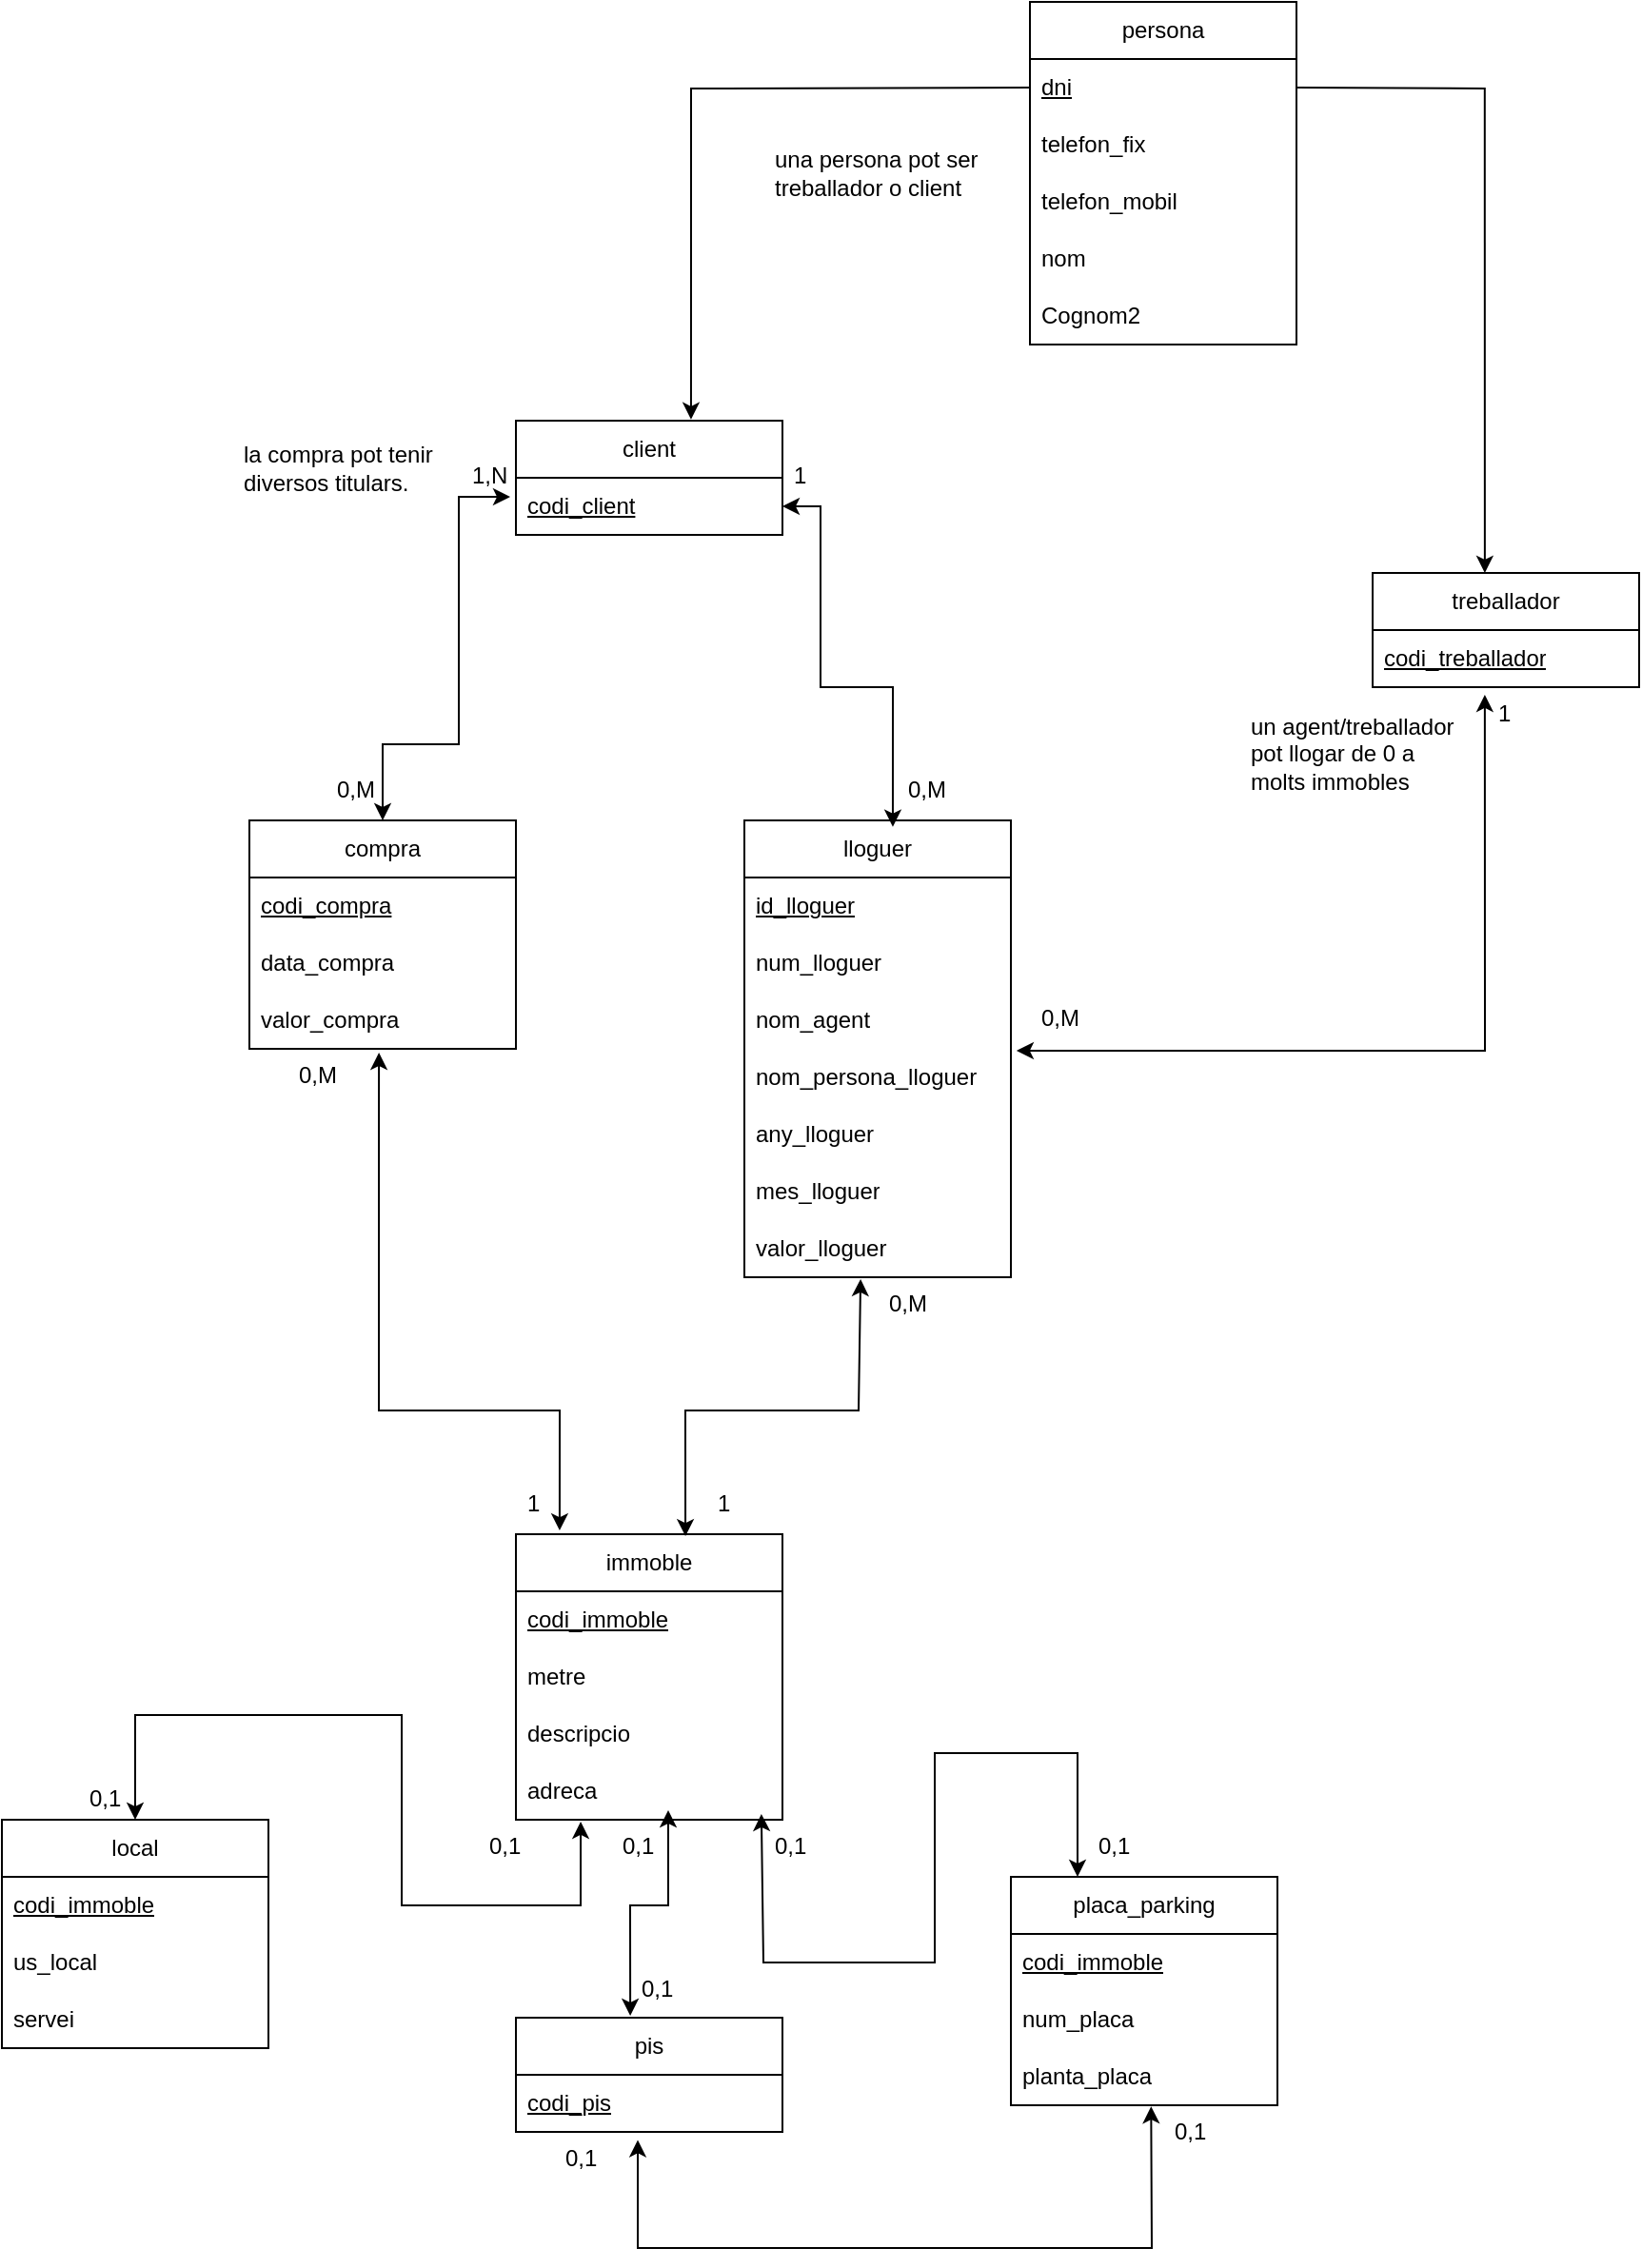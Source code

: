 <mxfile version="24.7.17">
  <diagram name="Pàgina-1" id="SRd085F0_NReQPcWsws4">
    <mxGraphModel dx="2185" dy="711" grid="1" gridSize="10" guides="1" tooltips="1" connect="1" arrows="1" fold="1" page="1" pageScale="1" pageWidth="827" pageHeight="1169" math="0" shadow="0">
      <root>
        <mxCell id="0" />
        <mxCell id="1" parent="0" />
        <mxCell id="tAQXnPftDMbQxo3-cld4-1" value="client" style="swimlane;fontStyle=0;childLayout=stackLayout;horizontal=1;startSize=30;horizontalStack=0;resizeParent=1;resizeParentMax=0;resizeLast=0;collapsible=1;marginBottom=0;whiteSpace=wrap;html=1;" parent="1" vertex="1">
          <mxGeometry x="60" y="270" width="140" height="60" as="geometry" />
        </mxCell>
        <mxCell id="tAQXnPftDMbQxo3-cld4-14" value="&lt;u&gt;codi_client&lt;/u&gt;" style="text;strokeColor=none;fillColor=none;align=left;verticalAlign=middle;spacingLeft=4;spacingRight=4;overflow=hidden;points=[[0,0.5],[1,0.5]];portConstraint=eastwest;rotatable=0;whiteSpace=wrap;html=1;" parent="tAQXnPftDMbQxo3-cld4-1" vertex="1">
          <mxGeometry y="30" width="140" height="30" as="geometry" />
        </mxCell>
        <mxCell id="tAQXnPftDMbQxo3-cld4-7" value="treballador" style="swimlane;fontStyle=0;childLayout=stackLayout;horizontal=1;startSize=30;horizontalStack=0;resizeParent=1;resizeParentMax=0;resizeLast=0;collapsible=1;marginBottom=0;whiteSpace=wrap;html=1;" parent="1" vertex="1">
          <mxGeometry x="510" y="350" width="140" height="60" as="geometry" />
        </mxCell>
        <mxCell id="tAQXnPftDMbQxo3-cld4-8" value="&lt;u&gt;codi_treballador&lt;/u&gt;" style="text;strokeColor=none;fillColor=none;align=left;verticalAlign=middle;spacingLeft=4;spacingRight=4;overflow=hidden;points=[[0,0.5],[1,0.5]];portConstraint=eastwest;rotatable=0;whiteSpace=wrap;html=1;" parent="tAQXnPftDMbQxo3-cld4-7" vertex="1">
          <mxGeometry y="30" width="140" height="30" as="geometry" />
        </mxCell>
        <mxCell id="tAQXnPftDMbQxo3-cld4-15" value="immoble" style="swimlane;fontStyle=0;childLayout=stackLayout;horizontal=1;startSize=30;horizontalStack=0;resizeParent=1;resizeParentMax=0;resizeLast=0;collapsible=1;marginBottom=0;whiteSpace=wrap;html=1;" parent="1" vertex="1">
          <mxGeometry x="60" y="855" width="140" height="150" as="geometry" />
        </mxCell>
        <mxCell id="tAQXnPftDMbQxo3-cld4-16" value="&lt;u&gt;codi_immoble&lt;/u&gt;" style="text;strokeColor=none;fillColor=none;align=left;verticalAlign=middle;spacingLeft=4;spacingRight=4;overflow=hidden;points=[[0,0.5],[1,0.5]];portConstraint=eastwest;rotatable=0;whiteSpace=wrap;html=1;" parent="tAQXnPftDMbQxo3-cld4-15" vertex="1">
          <mxGeometry y="30" width="140" height="30" as="geometry" />
        </mxCell>
        <mxCell id="tAQXnPftDMbQxo3-cld4-17" value="metre" style="text;strokeColor=none;fillColor=none;align=left;verticalAlign=middle;spacingLeft=4;spacingRight=4;overflow=hidden;points=[[0,0.5],[1,0.5]];portConstraint=eastwest;rotatable=0;whiteSpace=wrap;html=1;" parent="tAQXnPftDMbQxo3-cld4-15" vertex="1">
          <mxGeometry y="60" width="140" height="30" as="geometry" />
        </mxCell>
        <mxCell id="tAQXnPftDMbQxo3-cld4-18" value="descripcio" style="text;strokeColor=none;fillColor=none;align=left;verticalAlign=middle;spacingLeft=4;spacingRight=4;overflow=hidden;points=[[0,0.5],[1,0.5]];portConstraint=eastwest;rotatable=0;whiteSpace=wrap;html=1;" parent="tAQXnPftDMbQxo3-cld4-15" vertex="1">
          <mxGeometry y="90" width="140" height="30" as="geometry" />
        </mxCell>
        <mxCell id="tAQXnPftDMbQxo3-cld4-19" value="adreca" style="text;strokeColor=none;fillColor=none;align=left;verticalAlign=middle;spacingLeft=4;spacingRight=4;overflow=hidden;points=[[0,0.5],[1,0.5]];portConstraint=eastwest;rotatable=0;whiteSpace=wrap;html=1;" parent="tAQXnPftDMbQxo3-cld4-15" vertex="1">
          <mxGeometry y="120" width="140" height="30" as="geometry" />
        </mxCell>
        <mxCell id="tAQXnPftDMbQxo3-cld4-22" value="pis" style="swimlane;fontStyle=0;childLayout=stackLayout;horizontal=1;startSize=30;horizontalStack=0;resizeParent=1;resizeParentMax=0;resizeLast=0;collapsible=1;marginBottom=0;whiteSpace=wrap;html=1;" parent="1" vertex="1">
          <mxGeometry x="60" y="1109" width="140" height="60" as="geometry" />
        </mxCell>
        <mxCell id="tAQXnPftDMbQxo3-cld4-23" value="&lt;u&gt;codi_pis&lt;/u&gt;" style="text;strokeColor=none;fillColor=none;align=left;verticalAlign=middle;spacingLeft=4;spacingRight=4;overflow=hidden;points=[[0,0.5],[1,0.5]];portConstraint=eastwest;rotatable=0;whiteSpace=wrap;html=1;" parent="tAQXnPftDMbQxo3-cld4-22" vertex="1">
          <mxGeometry y="30" width="140" height="30" as="geometry" />
        </mxCell>
        <mxCell id="tAQXnPftDMbQxo3-cld4-27" value="local" style="swimlane;fontStyle=0;childLayout=stackLayout;horizontal=1;startSize=30;horizontalStack=0;resizeParent=1;resizeParentMax=0;resizeLast=0;collapsible=1;marginBottom=0;whiteSpace=wrap;html=1;" parent="1" vertex="1">
          <mxGeometry x="-210" y="1005" width="140" height="120" as="geometry" />
        </mxCell>
        <mxCell id="eBgOaKsO6VGSohHFR5Lq-27" value="&lt;u&gt;codi_immoble&lt;/u&gt;" style="text;strokeColor=none;fillColor=none;align=left;verticalAlign=middle;spacingLeft=4;spacingRight=4;overflow=hidden;points=[[0,0.5],[1,0.5]];portConstraint=eastwest;rotatable=0;whiteSpace=wrap;html=1;" vertex="1" parent="tAQXnPftDMbQxo3-cld4-27">
          <mxGeometry y="30" width="140" height="30" as="geometry" />
        </mxCell>
        <mxCell id="tAQXnPftDMbQxo3-cld4-29" value="us_local" style="text;strokeColor=none;fillColor=none;align=left;verticalAlign=middle;spacingLeft=4;spacingRight=4;overflow=hidden;points=[[0,0.5],[1,0.5]];portConstraint=eastwest;rotatable=0;whiteSpace=wrap;html=1;" parent="tAQXnPftDMbQxo3-cld4-27" vertex="1">
          <mxGeometry y="60" width="140" height="30" as="geometry" />
        </mxCell>
        <mxCell id="tAQXnPftDMbQxo3-cld4-28" value="servei" style="text;strokeColor=none;fillColor=none;align=left;verticalAlign=middle;spacingLeft=4;spacingRight=4;overflow=hidden;points=[[0,0.5],[1,0.5]];portConstraint=eastwest;rotatable=0;whiteSpace=wrap;html=1;" parent="tAQXnPftDMbQxo3-cld4-27" vertex="1">
          <mxGeometry y="90" width="140" height="30" as="geometry" />
        </mxCell>
        <mxCell id="tAQXnPftDMbQxo3-cld4-30" value="placa_parking" style="swimlane;fontStyle=0;childLayout=stackLayout;horizontal=1;startSize=30;horizontalStack=0;resizeParent=1;resizeParentMax=0;resizeLast=0;collapsible=1;marginBottom=0;whiteSpace=wrap;html=1;" parent="1" vertex="1">
          <mxGeometry x="320" y="1035" width="140" height="120" as="geometry" />
        </mxCell>
        <mxCell id="eBgOaKsO6VGSohHFR5Lq-29" value="&lt;u&gt;codi_immoble&lt;/u&gt;" style="text;strokeColor=none;fillColor=none;align=left;verticalAlign=middle;spacingLeft=4;spacingRight=4;overflow=hidden;points=[[0,0.5],[1,0.5]];portConstraint=eastwest;rotatable=0;whiteSpace=wrap;html=1;" vertex="1" parent="tAQXnPftDMbQxo3-cld4-30">
          <mxGeometry y="30" width="140" height="30" as="geometry" />
        </mxCell>
        <mxCell id="tAQXnPftDMbQxo3-cld4-31" value="num_placa" style="text;strokeColor=none;fillColor=none;align=left;verticalAlign=middle;spacingLeft=4;spacingRight=4;overflow=hidden;points=[[0,0.5],[1,0.5]];portConstraint=eastwest;rotatable=0;whiteSpace=wrap;html=1;" parent="tAQXnPftDMbQxo3-cld4-30" vertex="1">
          <mxGeometry y="60" width="140" height="30" as="geometry" />
        </mxCell>
        <mxCell id="tAQXnPftDMbQxo3-cld4-32" value="planta_placa" style="text;strokeColor=none;fillColor=none;align=left;verticalAlign=middle;spacingLeft=4;spacingRight=4;overflow=hidden;points=[[0,0.5],[1,0.5]];portConstraint=eastwest;rotatable=0;whiteSpace=wrap;html=1;" parent="tAQXnPftDMbQxo3-cld4-30" vertex="1">
          <mxGeometry y="90" width="140" height="30" as="geometry" />
        </mxCell>
        <mxCell id="tAQXnPftDMbQxo3-cld4-34" value="compra" style="swimlane;fontStyle=0;childLayout=stackLayout;horizontal=1;startSize=30;horizontalStack=0;resizeParent=1;resizeParentMax=0;resizeLast=0;collapsible=1;marginBottom=0;whiteSpace=wrap;html=1;" parent="1" vertex="1">
          <mxGeometry x="-80" y="480" width="140" height="120" as="geometry" />
        </mxCell>
        <mxCell id="tAQXnPftDMbQxo3-cld4-35" value="&lt;u&gt;codi_compra&lt;/u&gt;" style="text;strokeColor=none;fillColor=none;align=left;verticalAlign=middle;spacingLeft=4;spacingRight=4;overflow=hidden;points=[[0,0.5],[1,0.5]];portConstraint=eastwest;rotatable=0;whiteSpace=wrap;html=1;" parent="tAQXnPftDMbQxo3-cld4-34" vertex="1">
          <mxGeometry y="30" width="140" height="30" as="geometry" />
        </mxCell>
        <mxCell id="tAQXnPftDMbQxo3-cld4-37" value="data_compra" style="text;strokeColor=none;fillColor=none;align=left;verticalAlign=middle;spacingLeft=4;spacingRight=4;overflow=hidden;points=[[0,0.5],[1,0.5]];portConstraint=eastwest;rotatable=0;whiteSpace=wrap;html=1;" parent="tAQXnPftDMbQxo3-cld4-34" vertex="1">
          <mxGeometry y="60" width="140" height="30" as="geometry" />
        </mxCell>
        <mxCell id="tAQXnPftDMbQxo3-cld4-36" value="valor_compra" style="text;strokeColor=none;fillColor=none;align=left;verticalAlign=middle;spacingLeft=4;spacingRight=4;overflow=hidden;points=[[0,0.5],[1,0.5]];portConstraint=eastwest;rotatable=0;whiteSpace=wrap;html=1;" parent="tAQXnPftDMbQxo3-cld4-34" vertex="1">
          <mxGeometry y="90" width="140" height="30" as="geometry" />
        </mxCell>
        <mxCell id="tAQXnPftDMbQxo3-cld4-38" value="lloguer" style="swimlane;fontStyle=0;childLayout=stackLayout;horizontal=1;startSize=30;horizontalStack=0;resizeParent=1;resizeParentMax=0;resizeLast=0;collapsible=1;marginBottom=0;whiteSpace=wrap;html=1;" parent="1" vertex="1">
          <mxGeometry x="180" y="480" width="140" height="240" as="geometry" />
        </mxCell>
        <mxCell id="eBgOaKsO6VGSohHFR5Lq-30" value="&lt;u&gt;id_lloguer&lt;/u&gt;" style="text;strokeColor=none;fillColor=none;align=left;verticalAlign=middle;spacingLeft=4;spacingRight=4;overflow=hidden;points=[[0,0.5],[1,0.5]];portConstraint=eastwest;rotatable=0;whiteSpace=wrap;html=1;" vertex="1" parent="tAQXnPftDMbQxo3-cld4-38">
          <mxGeometry y="30" width="140" height="30" as="geometry" />
        </mxCell>
        <mxCell id="tAQXnPftDMbQxo3-cld4-39" value="num_lloguer" style="text;strokeColor=none;fillColor=none;align=left;verticalAlign=middle;spacingLeft=4;spacingRight=4;overflow=hidden;points=[[0,0.5],[1,0.5]];portConstraint=eastwest;rotatable=0;whiteSpace=wrap;html=1;" parent="tAQXnPftDMbQxo3-cld4-38" vertex="1">
          <mxGeometry y="60" width="140" height="30" as="geometry" />
        </mxCell>
        <mxCell id="tAQXnPftDMbQxo3-cld4-40" value="nom_agent" style="text;strokeColor=none;fillColor=none;align=left;verticalAlign=middle;spacingLeft=4;spacingRight=4;overflow=hidden;points=[[0,0.5],[1,0.5]];portConstraint=eastwest;rotatable=0;whiteSpace=wrap;html=1;" parent="tAQXnPftDMbQxo3-cld4-38" vertex="1">
          <mxGeometry y="90" width="140" height="30" as="geometry" />
        </mxCell>
        <mxCell id="tAQXnPftDMbQxo3-cld4-43" value="nom_persona_lloguer" style="text;strokeColor=none;fillColor=none;align=left;verticalAlign=middle;spacingLeft=4;spacingRight=4;overflow=hidden;points=[[0,0.5],[1,0.5]];portConstraint=eastwest;rotatable=0;whiteSpace=wrap;html=1;" parent="tAQXnPftDMbQxo3-cld4-38" vertex="1">
          <mxGeometry y="120" width="140" height="30" as="geometry" />
        </mxCell>
        <mxCell id="tAQXnPftDMbQxo3-cld4-41" value="any_lloguer" style="text;strokeColor=none;fillColor=none;align=left;verticalAlign=middle;spacingLeft=4;spacingRight=4;overflow=hidden;points=[[0,0.5],[1,0.5]];portConstraint=eastwest;rotatable=0;whiteSpace=wrap;html=1;" parent="tAQXnPftDMbQxo3-cld4-38" vertex="1">
          <mxGeometry y="150" width="140" height="30" as="geometry" />
        </mxCell>
        <mxCell id="tAQXnPftDMbQxo3-cld4-44" value="mes_lloguer" style="text;strokeColor=none;fillColor=none;align=left;verticalAlign=middle;spacingLeft=4;spacingRight=4;overflow=hidden;points=[[0,0.5],[1,0.5]];portConstraint=eastwest;rotatable=0;whiteSpace=wrap;html=1;" parent="tAQXnPftDMbQxo3-cld4-38" vertex="1">
          <mxGeometry y="180" width="140" height="30" as="geometry" />
        </mxCell>
        <mxCell id="tAQXnPftDMbQxo3-cld4-42" value="valor_lloguer" style="text;strokeColor=none;fillColor=none;align=left;verticalAlign=middle;spacingLeft=4;spacingRight=4;overflow=hidden;points=[[0,0.5],[1,0.5]];portConstraint=eastwest;rotatable=0;whiteSpace=wrap;html=1;" parent="tAQXnPftDMbQxo3-cld4-38" vertex="1">
          <mxGeometry y="210" width="140" height="30" as="geometry" />
        </mxCell>
        <mxCell id="Jhn1tIQHhHU0NPs5Rsfx-37" style="edgeStyle=orthogonalEdgeStyle;rounded=0;orthogonalLoop=1;jettySize=auto;html=1;exitX=0;exitY=0.5;exitDx=0;exitDy=0;entryX=0.657;entryY=-0.01;entryDx=0;entryDy=0;entryPerimeter=0;" parent="1" target="tAQXnPftDMbQxo3-cld4-1" edge="1">
          <mxGeometry relative="1" as="geometry">
            <mxPoint x="330" y="95" as="sourcePoint" />
          </mxGeometry>
        </mxCell>
        <mxCell id="Jhn1tIQHhHU0NPs5Rsfx-38" style="edgeStyle=orthogonalEdgeStyle;rounded=0;orthogonalLoop=1;jettySize=auto;html=1;exitX=1;exitY=0.5;exitDx=0;exitDy=0;entryX=0.421;entryY=0;entryDx=0;entryDy=0;entryPerimeter=0;" parent="1" target="tAQXnPftDMbQxo3-cld4-7" edge="1">
          <mxGeometry relative="1" as="geometry">
            <mxPoint x="470" y="95" as="sourcePoint" />
          </mxGeometry>
        </mxCell>
        <mxCell id="Jhn1tIQHhHU0NPs5Rsfx-39" value="la compra pot tenir diversos titulars." style="text;strokeColor=none;fillColor=none;align=left;verticalAlign=middle;spacingLeft=4;spacingRight=4;overflow=hidden;points=[[0,0.5],[1,0.5]];portConstraint=eastwest;rotatable=0;whiteSpace=wrap;html=1;" parent="1" vertex="1">
          <mxGeometry x="-89" y="270" width="120" height="50" as="geometry" />
        </mxCell>
        <mxCell id="eBgOaKsO6VGSohHFR5Lq-1" value="persona" style="swimlane;fontStyle=0;childLayout=stackLayout;horizontal=1;startSize=30;horizontalStack=0;resizeParent=1;resizeParentMax=0;resizeLast=0;collapsible=1;marginBottom=0;whiteSpace=wrap;html=1;" vertex="1" parent="1">
          <mxGeometry x="330" y="50" width="140" height="180" as="geometry" />
        </mxCell>
        <mxCell id="eBgOaKsO6VGSohHFR5Lq-3" value="&lt;u&gt;dni&lt;/u&gt;" style="text;strokeColor=none;fillColor=none;align=left;verticalAlign=middle;spacingLeft=4;spacingRight=4;overflow=hidden;points=[[0,0.5],[1,0.5]];portConstraint=eastwest;rotatable=0;whiteSpace=wrap;html=1;" vertex="1" parent="eBgOaKsO6VGSohHFR5Lq-1">
          <mxGeometry y="30" width="140" height="30" as="geometry" />
        </mxCell>
        <mxCell id="eBgOaKsO6VGSohHFR5Lq-4" value="telefon_fix" style="text;strokeColor=none;fillColor=none;align=left;verticalAlign=middle;spacingLeft=4;spacingRight=4;overflow=hidden;points=[[0,0.5],[1,0.5]];portConstraint=eastwest;rotatable=0;whiteSpace=wrap;html=1;" vertex="1" parent="eBgOaKsO6VGSohHFR5Lq-1">
          <mxGeometry y="60" width="140" height="30" as="geometry" />
        </mxCell>
        <mxCell id="eBgOaKsO6VGSohHFR5Lq-5" value="telefon_mobil&lt;span style=&quot;color: rgba(0, 0, 0, 0); font-family: monospace; font-size: 0px; text-wrap: nowrap;&quot;&gt;%3CmxGraphModel%3E%3Croot%3E%3CmxCell%20id%3D%220%22%2F%3E%3CmxCell%20id%3D%221%22%20parent%3D%220%22%2F%3E%3CmxCell%20id%3D%222%22%20value%3D%22%22%20style%3D%22endArrow%3Dclassic%3BstartArrow%3Dclassic%3Bhtml%3D1%3Brounded%3D0%3BexitX%3D1.025%3BexitY%3D0.1%3BexitDx%3D0%3BexitDy%3D0%3BexitPerimeter%3D0%3BentryX%3D0.006%3BentryY%3D0.9%3BentryDx%3D0%3BentryDy%3D0%3BentryPerimeter%3D0%3B%22%20edge%3D%221%22%20parent%3D%221%22%3E%3CmxGeometry%20width%3D%2250%22%20height%3D%2250%22%20relative%3D%221%22%20as%3D%22geometry%22%3E%3CmxPoint%20x%3D%22434%22%20y%3D%22309%22%20as%3D%22sourcePoint%22%2F%3E%3CmxPoint%20x%3D%22601%22%20y%3D%22250%22%20as%3D%22targetPoint%22%2F%3E%3C%2FmxGeometry%3E%3C%2FmxCell%3E%3C%2Froot%3E%3C%2FmxGraphModel%3E&lt;/span&gt;" style="text;strokeColor=none;fillColor=none;align=left;verticalAlign=middle;spacingLeft=4;spacingRight=4;overflow=hidden;points=[[0,0.5],[1,0.5]];portConstraint=eastwest;rotatable=0;whiteSpace=wrap;html=1;" vertex="1" parent="eBgOaKsO6VGSohHFR5Lq-1">
          <mxGeometry y="90" width="140" height="30" as="geometry" />
        </mxCell>
        <mxCell id="eBgOaKsO6VGSohHFR5Lq-6" value="nom" style="text;strokeColor=none;fillColor=none;align=left;verticalAlign=middle;spacingLeft=4;spacingRight=4;overflow=hidden;points=[[0,0.5],[1,0.5]];portConstraint=eastwest;rotatable=0;whiteSpace=wrap;html=1;" vertex="1" parent="eBgOaKsO6VGSohHFR5Lq-1">
          <mxGeometry y="120" width="140" height="30" as="geometry" />
        </mxCell>
        <mxCell id="eBgOaKsO6VGSohHFR5Lq-7" value="Cognom2" style="text;strokeColor=none;fillColor=none;align=left;verticalAlign=middle;spacingLeft=4;spacingRight=4;overflow=hidden;points=[[0,0.5],[1,0.5]];portConstraint=eastwest;rotatable=0;whiteSpace=wrap;html=1;" vertex="1" parent="eBgOaKsO6VGSohHFR5Lq-1">
          <mxGeometry y="150" width="140" height="30" as="geometry" />
        </mxCell>
        <mxCell id="eBgOaKsO6VGSohHFR5Lq-10" value="" style="endArrow=classic;startArrow=classic;html=1;rounded=0;exitX=0.5;exitY=0;exitDx=0;exitDy=0;" edge="1" parent="1" source="tAQXnPftDMbQxo3-cld4-34">
          <mxGeometry width="50" height="50" relative="1" as="geometry">
            <mxPoint x="300" y="520" as="sourcePoint" />
            <mxPoint x="57" y="310" as="targetPoint" />
            <Array as="points">
              <mxPoint x="-10" y="440" />
              <mxPoint x="30" y="440" />
              <mxPoint x="30" y="310" />
            </Array>
          </mxGeometry>
        </mxCell>
        <mxCell id="eBgOaKsO6VGSohHFR5Lq-11" value="" style="endArrow=classic;startArrow=classic;html=1;rounded=0;exitX=0.557;exitY=0.014;exitDx=0;exitDy=0;exitPerimeter=0;entryX=1;entryY=0.5;entryDx=0;entryDy=0;" edge="1" parent="1" source="tAQXnPftDMbQxo3-cld4-38" target="tAQXnPftDMbQxo3-cld4-14">
          <mxGeometry width="50" height="50" relative="1" as="geometry">
            <mxPoint y="490" as="sourcePoint" />
            <mxPoint x="210" y="320" as="targetPoint" />
            <Array as="points">
              <mxPoint x="258" y="410" />
              <mxPoint x="220" y="410" />
              <mxPoint x="220" y="315" />
            </Array>
          </mxGeometry>
        </mxCell>
        <mxCell id="eBgOaKsO6VGSohHFR5Lq-12" value="" style="endArrow=classic;startArrow=classic;html=1;rounded=0;entryX=0.486;entryY=1.067;entryDx=0;entryDy=0;entryPerimeter=0;exitX=0.164;exitY=-0.013;exitDx=0;exitDy=0;exitPerimeter=0;" edge="1" parent="1" source="tAQXnPftDMbQxo3-cld4-15" target="tAQXnPftDMbQxo3-cld4-36">
          <mxGeometry width="50" height="50" relative="1" as="geometry">
            <mxPoint x="90" y="740" as="sourcePoint" />
            <mxPoint x="67" y="320" as="targetPoint" />
            <Array as="points">
              <mxPoint x="83" y="790" />
              <mxPoint x="20" y="790" />
              <mxPoint x="-12" y="790" />
            </Array>
          </mxGeometry>
        </mxCell>
        <mxCell id="eBgOaKsO6VGSohHFR5Lq-13" value="" style="endArrow=classic;startArrow=classic;html=1;rounded=0;entryX=0.436;entryY=1.033;entryDx=0;entryDy=0;entryPerimeter=0;exitX=0.636;exitY=0.007;exitDx=0;exitDy=0;exitPerimeter=0;" edge="1" parent="1" source="tAQXnPftDMbQxo3-cld4-15" target="tAQXnPftDMbQxo3-cld4-42">
          <mxGeometry width="50" height="50" relative="1" as="geometry">
            <mxPoint x="93" y="863" as="sourcePoint" />
            <mxPoint x="-2" y="612" as="targetPoint" />
            <Array as="points">
              <mxPoint x="149" y="790" />
              <mxPoint x="240" y="790" />
            </Array>
          </mxGeometry>
        </mxCell>
        <mxCell id="eBgOaKsO6VGSohHFR5Lq-14" value="" style="endArrow=classic;startArrow=classic;html=1;rounded=0;exitX=0.5;exitY=0;exitDx=0;exitDy=0;entryX=0.243;entryY=1.033;entryDx=0;entryDy=0;entryPerimeter=0;" edge="1" parent="1" source="tAQXnPftDMbQxo3-cld4-27" target="tAQXnPftDMbQxo3-cld4-19">
          <mxGeometry width="50" height="50" relative="1" as="geometry">
            <mxPoint x="300" y="820" as="sourcePoint" />
            <mxPoint x="350" y="770" as="targetPoint" />
            <Array as="points">
              <mxPoint x="-140" y="950" />
              <mxPoint y="950" />
              <mxPoint y="1050" />
              <mxPoint x="94" y="1050" />
            </Array>
          </mxGeometry>
        </mxCell>
        <mxCell id="eBgOaKsO6VGSohHFR5Lq-15" value="" style="endArrow=classic;startArrow=classic;html=1;rounded=0;exitX=0.429;exitY=-0.017;exitDx=0;exitDy=0;exitPerimeter=0;" edge="1" parent="1" source="tAQXnPftDMbQxo3-cld4-22">
          <mxGeometry width="50" height="50" relative="1" as="geometry">
            <mxPoint x="20" y="1160" as="sourcePoint" />
            <mxPoint x="140" y="1000" as="targetPoint" />
            <Array as="points">
              <mxPoint x="120" y="1050" />
              <mxPoint x="140" y="1050" />
            </Array>
          </mxGeometry>
        </mxCell>
        <mxCell id="eBgOaKsO6VGSohHFR5Lq-16" value="" style="endArrow=classic;startArrow=classic;html=1;rounded=0;exitX=0.25;exitY=0;exitDx=0;exitDy=0;entryX=0.921;entryY=0.9;entryDx=0;entryDy=0;entryPerimeter=0;" edge="1" parent="1" source="tAQXnPftDMbQxo3-cld4-30" target="tAQXnPftDMbQxo3-cld4-19">
          <mxGeometry width="50" height="50" relative="1" as="geometry">
            <mxPoint x="180" y="1189" as="sourcePoint" />
            <mxPoint x="142" y="1016" as="targetPoint" />
            <Array as="points">
              <mxPoint x="355" y="970" />
              <mxPoint x="280" y="970" />
              <mxPoint x="280" y="1080" />
              <mxPoint x="190" y="1080" />
            </Array>
          </mxGeometry>
        </mxCell>
        <mxCell id="eBgOaKsO6VGSohHFR5Lq-17" value="" style="endArrow=classic;startArrow=classic;html=1;rounded=0;entryX=0.421;entryY=1.133;entryDx=0;entryDy=0;entryPerimeter=0;exitX=1.021;exitY=0.033;exitDx=0;exitDy=0;exitPerimeter=0;" edge="1" parent="1" source="tAQXnPftDMbQxo3-cld4-43" target="tAQXnPftDMbQxo3-cld4-8">
          <mxGeometry width="50" height="50" relative="1" as="geometry">
            <mxPoint x="159" y="866" as="sourcePoint" />
            <mxPoint x="251" y="701" as="targetPoint" />
            <Array as="points">
              <mxPoint x="569" y="601" />
            </Array>
          </mxGeometry>
        </mxCell>
        <mxCell id="eBgOaKsO6VGSohHFR5Lq-18" value="" style="endArrow=classic;startArrow=classic;html=1;rounded=0;exitX=1.1;exitY=0.14;exitDx=0;exitDy=0;exitPerimeter=0;entryX=0.526;entryY=1.02;entryDx=0;entryDy=0;entryPerimeter=0;" edge="1" parent="1" source="eBgOaKsO6VGSohHFR5Lq-19" target="tAQXnPftDMbQxo3-cld4-32">
          <mxGeometry width="50" height="50" relative="1" as="geometry">
            <mxPoint x="300" y="1120" as="sourcePoint" />
            <mxPoint x="350" y="1070" as="targetPoint" />
            <Array as="points">
              <mxPoint x="124" y="1230" />
              <mxPoint x="394" y="1230" />
            </Array>
          </mxGeometry>
        </mxCell>
        <mxCell id="eBgOaKsO6VGSohHFR5Lq-19" value="0,1" style="text;strokeColor=none;fillColor=none;spacingLeft=4;spacingRight=4;overflow=hidden;rotatable=0;points=[[0,0.5],[1,0.5]];portConstraint=eastwest;fontSize=12;whiteSpace=wrap;html=1;" vertex="1" parent="1">
          <mxGeometry x="80" y="1169" width="40" height="30" as="geometry" />
        </mxCell>
        <mxCell id="eBgOaKsO6VGSohHFR5Lq-20" value="0,1" style="text;strokeColor=none;fillColor=none;spacingLeft=4;spacingRight=4;overflow=hidden;rotatable=0;points=[[0,0.5],[1,0.5]];portConstraint=eastwest;fontSize=12;whiteSpace=wrap;html=1;" vertex="1" parent="1">
          <mxGeometry x="400" y="1155" width="40" height="30" as="geometry" />
        </mxCell>
        <mxCell id="eBgOaKsO6VGSohHFR5Lq-21" value="0,1" style="text;strokeColor=none;fillColor=none;spacingLeft=4;spacingRight=4;overflow=hidden;rotatable=0;points=[[0,0.5],[1,0.5]];portConstraint=eastwest;fontSize=12;whiteSpace=wrap;html=1;" vertex="1" parent="1">
          <mxGeometry x="-170" y="980" width="40" height="30" as="geometry" />
        </mxCell>
        <mxCell id="eBgOaKsO6VGSohHFR5Lq-22" value="0,1" style="text;strokeColor=none;fillColor=none;spacingLeft=4;spacingRight=4;overflow=hidden;rotatable=0;points=[[0,0.5],[1,0.5]];portConstraint=eastwest;fontSize=12;whiteSpace=wrap;html=1;" vertex="1" parent="1">
          <mxGeometry x="120" y="1080" width="40" height="30" as="geometry" />
        </mxCell>
        <mxCell id="eBgOaKsO6VGSohHFR5Lq-23" value="0,1" style="text;strokeColor=none;fillColor=none;spacingLeft=4;spacingRight=4;overflow=hidden;rotatable=0;points=[[0,0.5],[1,0.5]];portConstraint=eastwest;fontSize=12;whiteSpace=wrap;html=1;" vertex="1" parent="1">
          <mxGeometry x="360" y="1005" width="40" height="30" as="geometry" />
        </mxCell>
        <mxCell id="eBgOaKsO6VGSohHFR5Lq-24" value="0,1" style="text;strokeColor=none;fillColor=none;spacingLeft=4;spacingRight=4;overflow=hidden;rotatable=0;points=[[0,0.5],[1,0.5]];portConstraint=eastwest;fontSize=12;whiteSpace=wrap;html=1;" vertex="1" parent="1">
          <mxGeometry x="110" y="1005" width="40" height="30" as="geometry" />
        </mxCell>
        <mxCell id="eBgOaKsO6VGSohHFR5Lq-25" value="0,1" style="text;strokeColor=none;fillColor=none;spacingLeft=4;spacingRight=4;overflow=hidden;rotatable=0;points=[[0,0.5],[1,0.5]];portConstraint=eastwest;fontSize=12;whiteSpace=wrap;html=1;" vertex="1" parent="1">
          <mxGeometry x="190" y="1005" width="40" height="30" as="geometry" />
        </mxCell>
        <mxCell id="eBgOaKsO6VGSohHFR5Lq-26" value="0,1" style="text;strokeColor=none;fillColor=none;spacingLeft=4;spacingRight=4;overflow=hidden;rotatable=0;points=[[0,0.5],[1,0.5]];portConstraint=eastwest;fontSize=12;whiteSpace=wrap;html=1;" vertex="1" parent="1">
          <mxGeometry x="40" y="1005" width="40" height="30" as="geometry" />
        </mxCell>
        <mxCell id="eBgOaKsO6VGSohHFR5Lq-31" value="1,N" style="text;strokeColor=none;fillColor=none;spacingLeft=4;spacingRight=4;overflow=hidden;rotatable=0;points=[[0,0.5],[1,0.5]];portConstraint=eastwest;fontSize=12;whiteSpace=wrap;html=1;" vertex="1" parent="1">
          <mxGeometry x="31" y="285" width="40" height="30" as="geometry" />
        </mxCell>
        <mxCell id="eBgOaKsO6VGSohHFR5Lq-33" value="0,M" style="text;strokeColor=none;fillColor=none;spacingLeft=4;spacingRight=4;overflow=hidden;rotatable=0;points=[[0,0.5],[1,0.5]];portConstraint=eastwest;fontSize=12;whiteSpace=wrap;html=1;" vertex="1" parent="1">
          <mxGeometry x="-40" y="450" width="40" height="30" as="geometry" />
        </mxCell>
        <mxCell id="eBgOaKsO6VGSohHFR5Lq-34" value="0,M" style="text;strokeColor=none;fillColor=none;spacingLeft=4;spacingRight=4;overflow=hidden;rotatable=0;points=[[0,0.5],[1,0.5]];portConstraint=eastwest;fontSize=12;whiteSpace=wrap;html=1;" vertex="1" parent="1">
          <mxGeometry x="260" y="450" width="40" height="30" as="geometry" />
        </mxCell>
        <mxCell id="eBgOaKsO6VGSohHFR5Lq-35" value="1" style="text;strokeColor=none;fillColor=none;spacingLeft=4;spacingRight=4;overflow=hidden;rotatable=0;points=[[0,0.5],[1,0.5]];portConstraint=eastwest;fontSize=12;whiteSpace=wrap;html=1;" vertex="1" parent="1">
          <mxGeometry x="200" y="285" width="40" height="30" as="geometry" />
        </mxCell>
        <mxCell id="eBgOaKsO6VGSohHFR5Lq-36" value="1" style="text;strokeColor=none;fillColor=none;spacingLeft=4;spacingRight=4;overflow=hidden;rotatable=0;points=[[0,0.5],[1,0.5]];portConstraint=eastwest;fontSize=12;whiteSpace=wrap;html=1;" vertex="1" parent="1">
          <mxGeometry x="60" y="825" width="40" height="30" as="geometry" />
        </mxCell>
        <mxCell id="eBgOaKsO6VGSohHFR5Lq-37" value="1" style="text;strokeColor=none;fillColor=none;spacingLeft=4;spacingRight=4;overflow=hidden;rotatable=0;points=[[0,0.5],[1,0.5]];portConstraint=eastwest;fontSize=12;whiteSpace=wrap;html=1;" vertex="1" parent="1">
          <mxGeometry x="160" y="825" width="40" height="30" as="geometry" />
        </mxCell>
        <mxCell id="eBgOaKsO6VGSohHFR5Lq-38" value="0,M" style="text;strokeColor=none;fillColor=none;spacingLeft=4;spacingRight=4;overflow=hidden;rotatable=0;points=[[0,0.5],[1,0.5]];portConstraint=eastwest;fontSize=12;whiteSpace=wrap;html=1;" vertex="1" parent="1">
          <mxGeometry x="-60" y="600" width="40" height="30" as="geometry" />
        </mxCell>
        <mxCell id="eBgOaKsO6VGSohHFR5Lq-39" value="0,M" style="text;strokeColor=none;fillColor=none;spacingLeft=4;spacingRight=4;overflow=hidden;rotatable=0;points=[[0,0.5],[1,0.5]];portConstraint=eastwest;fontSize=12;whiteSpace=wrap;html=1;" vertex="1" parent="1">
          <mxGeometry x="250" y="720" width="40" height="30" as="geometry" />
        </mxCell>
        <mxCell id="eBgOaKsO6VGSohHFR5Lq-40" value="0,M" style="text;strokeColor=none;fillColor=none;spacingLeft=4;spacingRight=4;overflow=hidden;rotatable=0;points=[[0,0.5],[1,0.5]];portConstraint=eastwest;fontSize=12;whiteSpace=wrap;html=1;" vertex="1" parent="1">
          <mxGeometry x="330" y="570" width="40" height="30" as="geometry" />
        </mxCell>
        <mxCell id="eBgOaKsO6VGSohHFR5Lq-41" value="1" style="text;strokeColor=none;fillColor=none;spacingLeft=4;spacingRight=4;overflow=hidden;rotatable=0;points=[[0,0.5],[1,0.5]];portConstraint=eastwest;fontSize=12;whiteSpace=wrap;html=1;" vertex="1" parent="1">
          <mxGeometry x="570" y="410" width="40" height="30" as="geometry" />
        </mxCell>
        <mxCell id="eBgOaKsO6VGSohHFR5Lq-42" value="un agent/treballador&lt;div&gt;pot llogar de 0 a molts immobles&lt;/div&gt;" style="text;strokeColor=none;fillColor=none;align=left;verticalAlign=middle;spacingLeft=4;spacingRight=4;overflow=hidden;points=[[0,0.5],[1,0.5]];portConstraint=eastwest;rotatable=0;whiteSpace=wrap;html=1;" vertex="1" parent="1">
          <mxGeometry x="440" y="420" width="120" height="50" as="geometry" />
        </mxCell>
        <mxCell id="eBgOaKsO6VGSohHFR5Lq-43" value="una persona pot ser treballador o client" style="text;strokeColor=none;fillColor=none;align=left;verticalAlign=middle;spacingLeft=4;spacingRight=4;overflow=hidden;points=[[0,0.5],[1,0.5]];portConstraint=eastwest;rotatable=0;whiteSpace=wrap;html=1;" vertex="1" parent="1">
          <mxGeometry x="190" y="115" width="120" height="50" as="geometry" />
        </mxCell>
      </root>
    </mxGraphModel>
  </diagram>
</mxfile>
